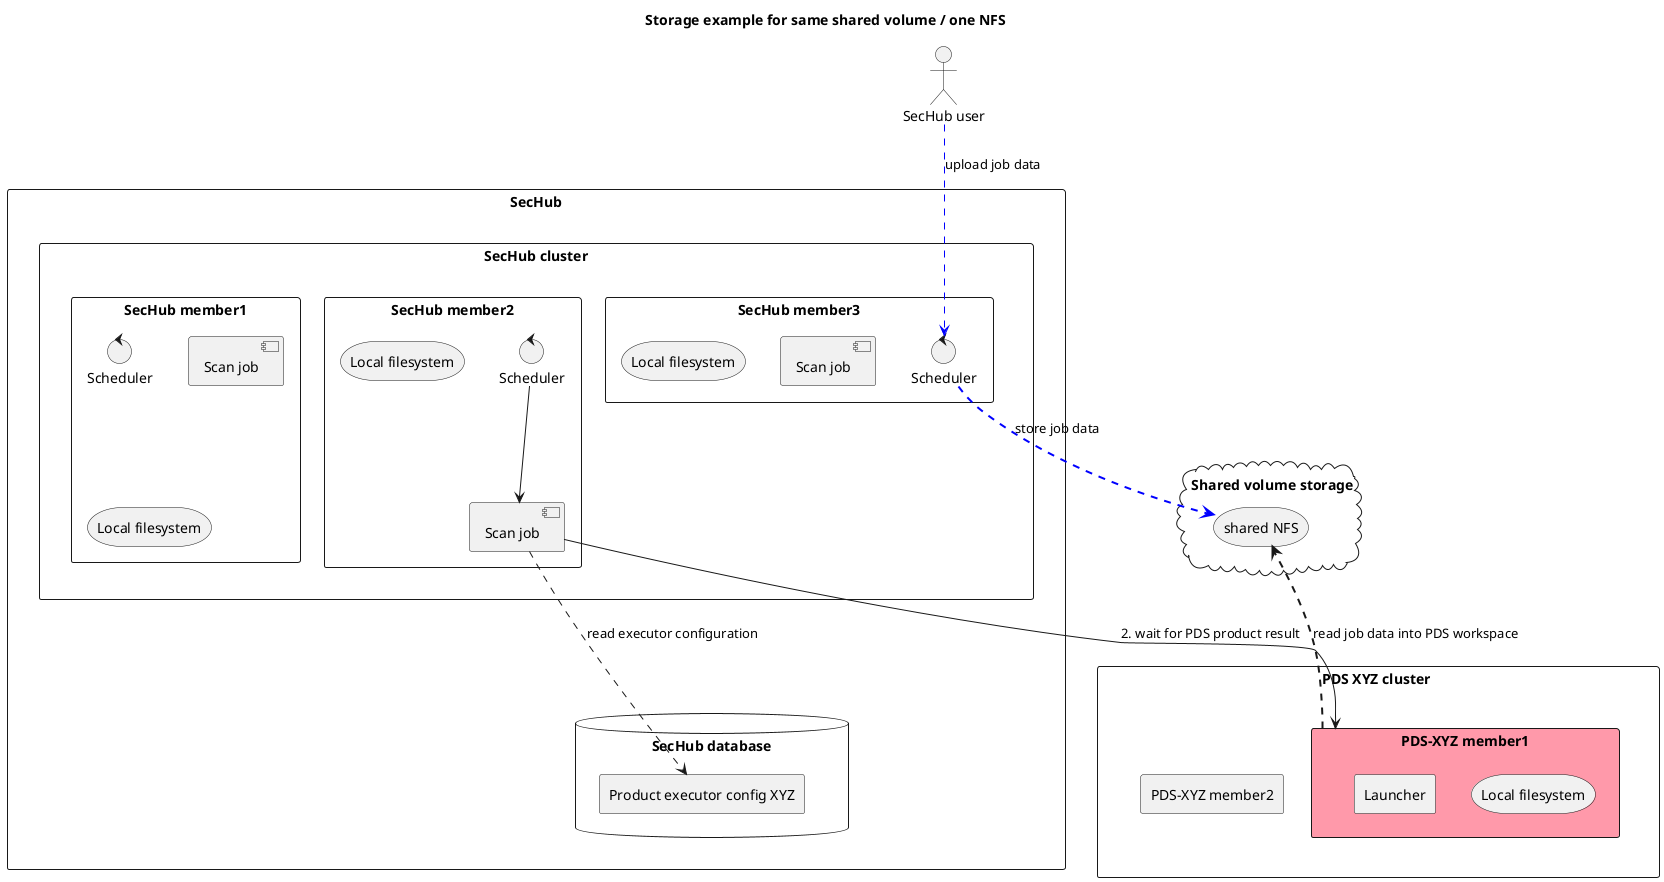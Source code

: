 ' SPDX-License-Identifier: MIT
@startuml
!include <aws/common>
!include <aws/Storage/AmazonS3/AmazonS3>
!include <aws/Storage/AmazonS3/bucket/bucket>
!include <aws/Storage/volume/volume>

title Storage example for same shared volume / one NFS

'skinparam linetype polyline
'skinparam linetype ortho

actor secHubUser as "SecHub user"

rectangle SecHub {

    rectangle secHubCluster as "SecHub cluster" {
    
        rectangle secHub3 as "SecHub member3" {
             control scheduler3 as "Scheduler"
             component scanJob3 as "Scan job"
             storage localFS3 as "Local filesystem"
        }
        rectangle secHub2 as "SecHub member2"{
             control scheduler2 as "Scheduler"
             component scanJob2 as "Scan job"
             storage localFS2 as "Local filesystem"
        }
        rectangle secHub1 as "SecHub member1" {
            control scheduler1 as "Scheduler"
            component scanJob1 as "Scan job"
            storage localFS1 as "Local filesystem"
        }
        
    }
    database secHubDB as "SecHub database" {
            
            rectangle XYZConfig as "Product executor config XYZ"
    }
    

}

cloud " Shared volume storage" as nfsStorage{
 storage "shared NFS"  as nfs1
}

rectangle pdsCluster as "PDS XYZ cluster " {
    
    rectangle pdsXyz1 as "PDS-XYZ member1" #ff99aa {
        storage workspace1 as "Local filesystem"
        rectangle launcher1 as "Launcher"
    }
    
    rectangle pdsXyz2 as "PDS-XYZ member2" {
    }


}



secHubUser ..> scheduler3 #blue : "upload job data"

secHubCluster -[hidden]- secHubDB 

scheduler3 .[thickness=2].> nfs1 #blue : "store job data"

scheduler2 --> scanJob2 
scanJob2 ..> XYZConfig : "read executor configuration" 
scanJob2 --> pdsXyz1 : "2. wait for PDS product result"

pdsXyz1 .[thickness=2].> nfs1 : "read job data into PDS workspace" 

nfsStorage -[hidden]- pdsCluster
nfsStorage -[hidden]- secHubCluster
@enduml

